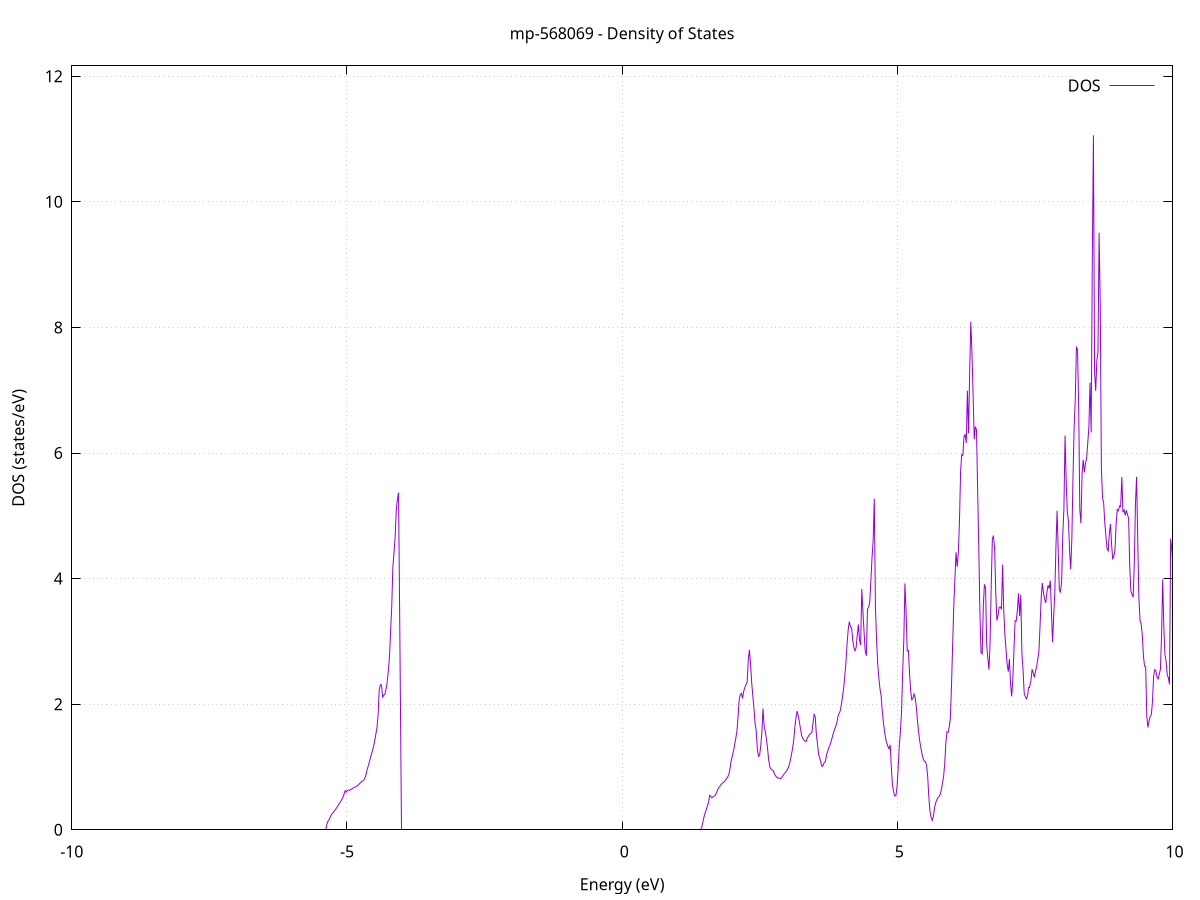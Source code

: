 set title 'mp-568069 - Density of States'
set xlabel 'Energy (eV)'
set ylabel 'DOS (states/eV)'
set grid
set xrange [-10:10]
set yrange [0:12.165]
set xzeroaxis lt -1
set terminal png size 800,600
set output 'mp-568069_dos_gnuplot.png'
plot '-' using 1:2 with lines title 'DOS'
-28.613900 0.000000
-28.593200 0.000000
-28.572600 0.000000
-28.552000 0.000000
-28.531300 0.000000
-28.510700 0.000000
-28.490100 0.000000
-28.469400 0.000000
-28.448800 0.000000
-28.428200 0.000000
-28.407500 0.000000
-28.386900 0.000000
-28.366300 0.000000
-28.345700 0.000000
-28.325000 0.000000
-28.304400 0.000000
-28.283800 0.000000
-28.263100 0.000000
-28.242500 0.000000
-28.221900 0.000000
-28.201200 0.000000
-28.180600 0.000000
-28.160000 0.000000
-28.139300 0.000000
-28.118700 0.000000
-28.098100 0.000000
-28.077400 0.000000
-28.056800 0.000000
-28.036200 0.000000
-28.015600 0.000000
-27.994900 0.000000
-27.974300 0.000000
-27.953700 0.000000
-27.933000 0.000000
-27.912400 0.000000
-27.891800 0.000000
-27.871100 0.000000
-27.850500 0.000000
-27.829900 0.000000
-27.809200 0.000000
-27.788600 0.000000
-27.768000 0.000000
-27.747300 0.000000
-27.726700 0.000000
-27.706100 0.000000
-27.685500 0.000000
-27.664800 0.000000
-27.644200 0.000000
-27.623600 0.000000
-27.602900 0.000000
-27.582300 0.000000
-27.561700 0.000000
-27.541000 0.000000
-27.520400 0.000000
-27.499800 0.000000
-27.479100 0.000000
-27.458500 0.000000
-27.437900 0.000000
-27.417300 0.000000
-27.396600 0.000000
-27.376000 0.000000
-27.355400 0.000000
-27.334700 0.000000
-27.314100 0.000000
-27.293500 0.000000
-27.272800 0.000000
-27.252200 0.000000
-27.231600 0.000000
-27.210900 0.000000
-27.190300 0.000000
-27.169700 0.000000
-27.149000 0.000000
-27.128400 0.000000
-27.107800 0.000000
-27.087200 0.000000
-27.066500 0.000000
-27.045900 0.000000
-27.025300 0.000000
-27.004600 0.000000
-26.984000 0.000000
-26.963400 0.000000
-26.942700 0.000000
-26.922100 0.000000
-26.901500 0.000000
-26.880800 0.000000
-26.860200 0.000000
-26.839600 0.000000
-26.819000 0.000000
-26.798300 0.000000
-26.777700 0.000000
-26.757100 0.000000
-26.736400 0.000000
-26.715800 0.000000
-26.695200 0.000000
-26.674500 0.000000
-26.653900 0.000000
-26.633300 60.262400
-26.612600 27.869300
-26.592000 76.058200
-26.571400 0.000000
-26.550700 0.000000
-26.530100 5.834200
-26.509500 17.532100
-26.488900 33.898500
-26.468200 26.123200
-26.447600 9.866800
-26.427000 3.866800
-26.406300 4.420400
-26.385700 4.877600
-26.365100 5.639900
-26.344400 6.765700
-26.323800 8.571000
-26.303200 13.619900
-26.282500 8.378300
-26.261900 8.045200
-26.241300 6.579200
-26.220600 5.922000
-26.200000 5.318000
-26.179400 4.873200
-26.158800 53.139800
-26.138100 5.327800
-26.117500 0.000000
-26.096900 0.000000
-26.076200 0.000000
-26.055600 0.000000
-26.035000 0.000000
-26.014300 0.000000
-25.993700 0.000000
-25.973100 0.000000
-25.952400 8.082700
-25.931800 8.219600
-25.911200 8.741900
-25.890600 9.530300
-25.869900 10.674700
-25.849300 15.711500
-25.828700 12.870100
-25.808000 8.749600
-25.787400 6.920200
-25.766800 5.932900
-25.746100 0.000000
-25.725500 0.000000
-25.704900 0.000000
-25.684200 0.000000
-25.663600 0.000000
-25.643000 0.000000
-25.622300 0.000000
-25.601700 0.000000
-25.581100 0.000000
-25.560500 0.000000
-25.539800 0.000000
-25.519200 0.000000
-25.498600 0.000000
-25.477900 0.000000
-25.457300 0.000000
-25.436700 0.000000
-25.416000 0.000000
-25.395400 0.000000
-25.374800 0.000000
-25.354100 0.000000
-25.333500 0.000000
-25.312900 0.000000
-25.292200 0.000000
-25.271600 0.000000
-25.251000 0.000000
-25.230400 0.000000
-25.209700 0.000000
-25.189100 0.000000
-25.168500 0.000000
-25.147800 0.000000
-25.127200 0.000000
-25.106600 0.000000
-25.085900 0.000000
-25.065300 0.000000
-25.044700 0.000000
-25.024000 0.000000
-25.003400 0.000000
-24.982800 0.000000
-24.962200 0.000000
-24.941500 0.000000
-24.920900 0.000000
-24.900300 0.000000
-24.879600 0.000000
-24.859000 0.000000
-24.838400 0.000000
-24.817700 0.000000
-24.797100 0.000000
-24.776500 0.000000
-24.755800 0.000000
-24.735200 0.000000
-24.714600 0.000000
-24.693900 0.000000
-24.673300 0.000000
-24.652700 0.000000
-24.632100 0.000000
-24.611400 0.000000
-24.590800 0.000000
-24.570200 0.000000
-24.549500 0.000000
-24.528900 0.000000
-24.508300 0.000000
-24.487600 0.000000
-24.467000 0.000000
-24.446400 0.000000
-24.425700 0.000000
-24.405100 0.000000
-24.384500 0.000000
-24.363800 0.000000
-24.343200 0.000000
-24.322600 0.000000
-24.302000 0.000000
-24.281300 0.000000
-24.260700 0.000000
-24.240100 0.000000
-24.219400 0.000000
-24.198800 0.000000
-24.178200 0.000000
-24.157500 0.000000
-24.136900 0.000000
-24.116300 0.000000
-24.095600 0.000000
-24.075000 0.000000
-24.054400 0.000000
-24.033800 0.000000
-24.013100 0.000000
-23.992500 0.000000
-23.971900 0.000000
-23.951200 0.000000
-23.930600 0.000000
-23.910000 0.000000
-23.889300 0.000000
-23.868700 0.000000
-23.848100 0.000000
-23.827400 0.000000
-23.806800 0.000000
-23.786200 0.000000
-23.765500 0.000000
-23.744900 0.000000
-23.724300 0.000000
-23.703700 0.000000
-23.683000 0.000000
-23.662400 0.000000
-23.641800 0.000000
-23.621100 0.000000
-23.600500 0.000000
-23.579900 0.000000
-23.559200 0.000000
-23.538600 0.000000
-23.518000 0.000000
-23.497300 0.000000
-23.476700 0.000000
-23.456100 0.000000
-23.435500 0.000000
-23.414800 0.000000
-23.394200 0.000000
-23.373600 0.000000
-23.352900 0.000000
-23.332300 0.000000
-23.311700 0.000000
-23.291000 0.000000
-23.270400 0.000000
-23.249800 0.000000
-23.229100 0.000000
-23.208500 0.000000
-23.187900 0.000000
-23.167200 0.000000
-23.146600 0.000000
-23.126000 0.000000
-23.105400 0.000000
-23.084700 0.000000
-23.064100 0.000000
-23.043500 0.000000
-23.022800 0.000000
-23.002200 0.000000
-22.981600 0.000000
-22.960900 0.000000
-22.940300 0.000000
-22.919700 0.000000
-22.899000 0.000000
-22.878400 0.000000
-22.857800 0.000000
-22.837100 0.000000
-22.816500 0.000000
-22.795900 0.000000
-22.775300 0.000000
-22.754600 0.000000
-22.734000 0.000000
-22.713400 0.000000
-22.692700 0.000000
-22.672100 0.000000
-22.651500 0.000000
-22.630800 0.000000
-22.610200 0.000000
-22.589600 0.000000
-22.568900 0.000000
-22.548300 0.000000
-22.527700 0.000000
-22.507100 0.000000
-22.486400 0.000000
-22.465800 0.000000
-22.445200 0.000000
-22.424500 0.000000
-22.403900 0.000000
-22.383300 0.000000
-22.362600 0.000000
-22.342000 0.000000
-22.321400 0.000000
-22.300700 0.000000
-22.280100 0.000000
-22.259500 0.000000
-22.238800 0.000000
-22.218200 0.000000
-22.197600 0.000000
-22.177000 0.000000
-22.156300 0.000000
-22.135700 0.000000
-22.115100 0.000000
-22.094400 0.000000
-22.073800 0.000000
-22.053200 0.000000
-22.032500 0.000000
-22.011900 0.000000
-21.991300 0.000000
-21.970600 0.000000
-21.950000 0.000000
-21.929400 0.000000
-21.908700 0.000000
-21.888100 0.000000
-21.867500 0.000000
-21.846900 0.000000
-21.826200 0.000000
-21.805600 0.000000
-21.785000 0.000000
-21.764300 0.000000
-21.743700 0.000000
-21.723100 0.000000
-21.702400 0.000000
-21.681800 0.000000
-21.661200 0.000000
-21.640500 0.000000
-21.619900 0.000000
-21.599300 0.000000
-21.578700 0.000000
-21.558000 0.000000
-21.537400 0.000000
-21.516800 0.000000
-21.496100 0.000000
-21.475500 0.000000
-21.454900 0.000000
-21.434200 0.000000
-21.413600 0.000000
-21.393000 0.000000
-21.372300 0.000000
-21.351700 0.000000
-21.331100 0.000000
-21.310400 0.000000
-21.289800 0.000000
-21.269200 0.000000
-21.248600 0.000000
-21.227900 0.000000
-21.207300 0.000000
-21.186700 0.000000
-21.166000 0.000000
-21.145400 0.000000
-21.124800 0.000000
-21.104100 0.000000
-21.083500 0.000000
-21.062900 0.000000
-21.042200 0.000000
-21.021600 0.000000
-21.001000 0.000000
-20.980400 0.000000
-20.959700 0.000000
-20.939100 0.000000
-20.918500 0.000000
-20.897800 0.000000
-20.877200 0.000000
-20.856600 0.000000
-20.835900 0.000000
-20.815300 0.000000
-20.794700 0.000000
-20.774000 0.000000
-20.753400 0.000000
-20.732800 0.000000
-20.712100 0.000000
-20.691500 0.000000
-20.670900 0.000000
-20.650300 0.000000
-20.629600 0.000000
-20.609000 0.000000
-20.588400 0.000000
-20.567700 0.000000
-20.547100 0.000000
-20.526500 0.000000
-20.505800 0.000000
-20.485200 0.000000
-20.464600 0.000000
-20.443900 0.000000
-20.423300 0.000000
-20.402700 0.000000
-20.382000 0.000000
-20.361400 0.000000
-20.340800 0.000000
-20.320200 0.000000
-20.299500 0.000000
-20.278900 0.000000
-20.258300 0.000000
-20.237600 0.000000
-20.217000 0.000000
-20.196400 0.000000
-20.175700 0.000000
-20.155100 0.000000
-20.134500 0.000000
-20.113800 0.000000
-20.093200 0.000000
-20.072600 0.000000
-20.052000 0.000000
-20.031300 0.000000
-20.010700 0.000000
-19.990100 0.000000
-19.969400 0.000000
-19.948800 0.000000
-19.928200 0.000000
-19.907500 0.000000
-19.886900 0.000000
-19.866300 0.000000
-19.845600 0.000000
-19.825000 0.000000
-19.804400 0.000000
-19.783700 0.000000
-19.763100 0.000000
-19.742500 0.000000
-19.721900 0.000000
-19.701200 0.000000
-19.680600 0.000000
-19.660000 0.000000
-19.639300 0.000000
-19.618700 0.000000
-19.598100 0.000000
-19.577400 0.000000
-19.556800 0.000000
-19.536200 0.000000
-19.515500 0.000000
-19.494900 0.000000
-19.474300 0.000000
-19.453600 0.000000
-19.433000 0.000000
-19.412400 0.000000
-19.391800 0.000000
-19.371100 0.000000
-19.350500 0.000000
-19.329900 0.000000
-19.309200 0.000000
-19.288600 0.000000
-19.268000 0.000000
-19.247300 0.000000
-19.226700 0.000000
-19.206100 0.000000
-19.185400 0.000000
-19.164800 0.000000
-19.144200 0.000000
-19.123600 0.000000
-19.102900 0.000000
-19.082300 0.000000
-19.061700 0.000000
-19.041000 0.000000
-19.020400 0.000000
-18.999800 0.000000
-18.979100 0.000000
-18.958500 0.000000
-18.937900 0.000000
-18.917200 0.000000
-18.896600 0.000000
-18.876000 0.000000
-18.855300 0.000000
-18.834700 0.000000
-18.814100 0.000000
-18.793500 0.000000
-18.772800 0.000000
-18.752200 0.000000
-18.731600 0.000000
-18.710900 0.000000
-18.690300 0.000000
-18.669700 0.000000
-18.649000 0.000000
-18.628400 0.000000
-18.607800 0.000000
-18.587100 0.000000
-18.566500 0.000000
-18.545900 0.000000
-18.525200 0.000000
-18.504600 0.000000
-18.484000 0.000000
-18.463400 0.000000
-18.442700 0.000000
-18.422100 0.000000
-18.401500 0.000000
-18.380800 0.000000
-18.360200 0.000000
-18.339600 0.000000
-18.318900 0.000000
-18.298300 0.000000
-18.277700 0.000000
-18.257000 0.000000
-18.236400 0.000000
-18.215800 0.000000
-18.195200 0.000000
-18.174500 0.000000
-18.153900 0.000000
-18.133300 0.000000
-18.112600 0.000000
-18.092000 0.000000
-18.071400 0.000000
-18.050700 0.000000
-18.030100 0.000000
-18.009500 0.000000
-17.988800 0.000000
-17.968200 0.000000
-17.947600 0.000000
-17.926900 0.000000
-17.906300 0.000000
-17.885700 0.000000
-17.865100 0.000000
-17.844400 0.000000
-17.823800 0.000000
-17.803200 0.000000
-17.782500 0.000000
-17.761900 0.000000
-17.741300 0.000000
-17.720600 0.000000
-17.700000 0.000000
-17.679400 0.000000
-17.658700 0.000000
-17.638100 0.000000
-17.617500 0.000000
-17.596900 0.000000
-17.576200 0.000000
-17.555600 0.000000
-17.535000 0.000000
-17.514300 0.000000
-17.493700 0.000000
-17.473100 0.000000
-17.452400 0.000000
-17.431800 0.000000
-17.411200 0.000000
-17.390500 0.000000
-17.369900 0.000000
-17.349300 0.000000
-17.328600 0.000000
-17.308000 0.000000
-17.287400 0.000000
-17.266800 0.000000
-17.246100 0.000000
-17.225500 0.000000
-17.204900 0.000000
-17.184200 0.000000
-17.163600 0.000000
-17.143000 0.000000
-17.122300 0.000000
-17.101700 0.000000
-17.081100 0.000000
-17.060400 0.000000
-17.039800 0.000000
-17.019200 0.000000
-16.998500 0.000000
-16.977900 0.000000
-16.957300 0.000000
-16.936700 0.000000
-16.916000 0.000000
-16.895400 0.000000
-16.874800 0.000000
-16.854100 0.000000
-16.833500 0.000000
-16.812900 0.000000
-16.792200 0.000000
-16.771600 0.000000
-16.751000 0.000000
-16.730300 0.000000
-16.709700 0.000000
-16.689100 0.000000
-16.668500 0.000000
-16.647800 0.000000
-16.627200 0.000000
-16.606600 0.000000
-16.585900 0.000000
-16.565300 0.000000
-16.544700 0.000000
-16.524000 0.000000
-16.503400 0.000000
-16.482800 0.000000
-16.462100 0.000000
-16.441500 0.000000
-16.420900 0.000000
-16.400200 0.000000
-16.379600 0.000000
-16.359000 0.000000
-16.338400 0.000000
-16.317700 0.000000
-16.297100 0.000000
-16.276500 0.000000
-16.255800 0.000000
-16.235200 0.000000
-16.214600 0.000000
-16.193900 0.000000
-16.173300 0.000000
-16.152700 0.000000
-16.132000 0.000000
-16.111400 0.000000
-16.090800 0.000000
-16.070100 0.000000
-16.049500 0.000000
-16.028900 0.000000
-16.008300 0.000000
-15.987600 0.000000
-15.967000 0.000000
-15.946400 0.000000
-15.925700 0.000000
-15.905100 0.000000
-15.884500 0.000000
-15.863800 0.000000
-15.843200 0.000000
-15.822600 0.000000
-15.801900 0.000000
-15.781300 0.000000
-15.760700 0.000000
-15.740100 0.000000
-15.719400 0.000000
-15.698800 0.000000
-15.678200 0.000000
-15.657500 0.000000
-15.636900 0.000000
-15.616300 0.000000
-15.595600 0.000000
-15.575000 0.000000
-15.554400 0.000000
-15.533700 0.000000
-15.513100 0.000000
-15.492500 0.000000
-15.471800 0.000000
-15.451200 0.000000
-15.430600 0.000000
-15.410000 0.000000
-15.389300 0.000000
-15.368700 0.000000
-15.348100 0.000000
-15.327400 0.000000
-15.306800 0.000000
-15.286200 0.000000
-15.265500 0.000000
-15.244900 0.000000
-15.224300 0.000000
-15.203600 0.000000
-15.183000 0.000000
-15.162400 0.000000
-15.141800 0.000000
-15.121100 0.000000
-15.100500 0.000000
-15.079900 0.000000
-15.059200 0.000000
-15.038600 0.000000
-15.018000 0.000000
-14.997300 0.000000
-14.976700 0.000000
-14.956100 0.000000
-14.935400 0.000000
-14.914800 0.000000
-14.894200 0.000000
-14.873500 0.000000
-14.852900 0.000000
-14.832300 0.000000
-14.811700 0.000000
-14.791000 0.000000
-14.770400 0.000000
-14.749800 0.000000
-14.729100 0.000000
-14.708500 0.000000
-14.687900 0.000000
-14.667200 0.000000
-14.646600 0.000000
-14.626000 0.000000
-14.605300 0.000000
-14.584700 0.000000
-14.564100 0.000000
-14.543400 0.000000
-14.522800 0.000000
-14.502200 0.000000
-14.481600 0.000000
-14.460900 0.000000
-14.440300 0.000000
-14.419700 0.000000
-14.399000 0.000000
-14.378400 0.000000
-14.357800 0.000000
-14.337100 0.000000
-14.316500 0.000000
-14.295900 0.000000
-14.275200 0.000000
-14.254600 0.000000
-14.234000 0.000000
-14.213400 0.000000
-14.192700 0.000000
-14.172100 0.000000
-14.151500 0.000000
-14.130800 0.000000
-14.110200 0.000000
-14.089600 0.000000
-14.068900 0.000000
-14.048300 0.000000
-14.027700 0.000000
-14.007000 0.000000
-13.986400 0.000000
-13.965800 0.000000
-13.945100 0.000000
-13.924500 0.000000
-13.903900 0.000000
-13.883300 0.000000
-13.862600 0.000000
-13.842000 0.000000
-13.821400 0.000000
-13.800700 0.000000
-13.780100 0.000000
-13.759500 0.000000
-13.738800 0.000000
-13.718200 0.000000
-13.697600 0.000000
-13.676900 0.000000
-13.656300 0.000000
-13.635700 0.000000
-13.615000 0.000000
-13.594400 0.000000
-13.573800 0.000000
-13.553200 0.000000
-13.532500 0.000000
-13.511900 0.000000
-13.491300 0.000000
-13.470600 0.000000
-13.450000 0.000000
-13.429400 0.000000
-13.408700 0.000000
-13.388100 0.000000
-13.367500 0.000000
-13.346800 0.000000
-13.326200 0.000000
-13.305600 0.000000
-13.285000 0.000000
-13.264300 0.000000
-13.243700 0.000000
-13.223100 0.000000
-13.202400 0.000000
-13.181800 0.000000
-13.161200 0.000000
-13.140500 0.000000
-13.119900 0.000000
-13.099300 0.000000
-13.078600 0.000000
-13.058000 0.000000
-13.037400 0.000000
-13.016700 0.000000
-12.996100 0.000000
-12.975500 0.000000
-12.954900 0.000000
-12.934200 0.000000
-12.913600 0.000000
-12.893000 0.000000
-12.872300 0.000000
-12.851700 0.000000
-12.831100 0.000000
-12.810400 0.000000
-12.789800 0.000000
-12.769200 0.000000
-12.748500 0.000000
-12.727900 0.000000
-12.707300 0.000000
-12.686600 0.000000
-12.666000 0.000000
-12.645400 0.000000
-12.624800 0.000000
-12.604100 0.000000
-12.583500 0.000000
-12.562900 0.000000
-12.542200 0.000000
-12.521600 0.000000
-12.501000 0.000000
-12.480300 0.000000
-12.459700 0.000000
-12.439100 0.000000
-12.418400 0.000000
-12.397800 0.000000
-12.377200 0.000000
-12.356600 0.000000
-12.335900 0.000000
-12.315300 0.000000
-12.294700 0.000000
-12.274000 0.000000
-12.253400 0.000000
-12.232800 0.000000
-12.212100 0.000000
-12.191500 0.000000
-12.170900 0.000000
-12.150200 0.000000
-12.129600 0.000000
-12.109000 0.000000
-12.088300 0.000000
-12.067700 0.000000
-12.047100 0.000000
-12.026500 0.000000
-12.005800 0.000000
-11.985200 0.000000
-11.964600 0.000000
-11.943900 0.000000
-11.923300 0.000000
-11.902700 0.000000
-11.882000 0.000000
-11.861400 0.000000
-11.840800 0.000000
-11.820100 0.000000
-11.799500 0.000000
-11.778900 0.000000
-11.758300 0.000000
-11.737600 0.000000
-11.717000 0.000000
-11.696400 0.000000
-11.675700 0.000000
-11.655100 0.000000
-11.634500 0.000000
-11.613800 0.000000
-11.593200 0.000000
-11.572600 0.000000
-11.551900 0.000000
-11.531300 0.000000
-11.510700 0.000000
-11.490000 0.000000
-11.469400 0.000000
-11.448800 0.000000
-11.428200 0.000000
-11.407500 0.000000
-11.386900 0.000000
-11.366300 0.000000
-11.345600 0.000000
-11.325000 0.000000
-11.304400 0.000000
-11.283700 0.000000
-11.263100 0.000000
-11.242500 0.000000
-11.221800 0.000000
-11.201200 0.000000
-11.180600 0.000000
-11.159900 0.000000
-11.139300 0.000000
-11.118700 0.000000
-11.098100 0.000000
-11.077400 0.000000
-11.056800 0.000000
-11.036200 0.000000
-11.015500 0.000000
-10.994900 0.000000
-10.974300 0.000000
-10.953600 0.000000
-10.933000 0.000000
-10.912400 0.000000
-10.891700 0.000000
-10.871100 0.000000
-10.850500 0.000000
-10.829900 0.000000
-10.809200 0.000000
-10.788600 0.000000
-10.768000 0.000000
-10.747300 0.000000
-10.726700 0.000000
-10.706100 0.000000
-10.685400 0.000000
-10.664800 0.000000
-10.644200 0.000000
-10.623500 0.000000
-10.602900 0.000000
-10.582300 0.000000
-10.561600 0.000000
-10.541000 0.000000
-10.520400 0.000000
-10.499800 0.000000
-10.479100 0.000000
-10.458500 0.000000
-10.437900 0.000000
-10.417200 0.000000
-10.396600 0.000000
-10.376000 0.000000
-10.355300 0.000000
-10.334700 0.000000
-10.314100 0.000000
-10.293400 0.000000
-10.272800 0.000000
-10.252200 0.000000
-10.231500 0.000000
-10.210900 0.000000
-10.190300 0.000000
-10.169700 0.000000
-10.149000 0.000000
-10.128400 0.000000
-10.107800 0.000000
-10.087100 0.000000
-10.066500 0.000000
-10.045900 0.000000
-10.025200 0.000000
-10.004600 0.000000
-9.984000 0.000000
-9.963300 0.000000
-9.942700 0.000000
-9.922100 0.000000
-9.901500 0.000000
-9.880800 0.000000
-9.860200 0.000000
-9.839600 0.000000
-9.818900 0.000000
-9.798300 0.000000
-9.777700 0.000000
-9.757000 0.000000
-9.736400 0.000000
-9.715800 0.000000
-9.695100 0.000000
-9.674500 0.000000
-9.653900 0.000000
-9.633200 0.000000
-9.612600 0.000000
-9.592000 0.000000
-9.571400 0.000000
-9.550700 0.000000
-9.530100 0.000000
-9.509500 0.000000
-9.488800 0.000000
-9.468200 0.000000
-9.447600 0.000000
-9.426900 0.000000
-9.406300 0.000000
-9.385700 0.000000
-9.365000 0.000000
-9.344400 0.000000
-9.323800 0.000000
-9.303200 0.000000
-9.282500 0.000000
-9.261900 0.000000
-9.241300 0.000000
-9.220600 0.000000
-9.200000 0.000000
-9.179400 0.000000
-9.158700 0.000000
-9.138100 0.000000
-9.117500 0.000000
-9.096800 0.000000
-9.076200 0.000000
-9.055600 0.000000
-9.034900 0.000000
-9.014300 0.000000
-8.993700 0.000000
-8.973100 0.000000
-8.952400 0.000000
-8.931800 0.000000
-8.911200 0.000000
-8.890500 0.000000
-8.869900 0.000000
-8.849300 0.000000
-8.828600 0.000000
-8.808000 0.000000
-8.787400 0.000000
-8.766700 0.000000
-8.746100 0.000000
-8.725500 0.000000
-8.704800 0.000000
-8.684200 0.000000
-8.663600 0.000000
-8.643000 0.000000
-8.622300 0.000000
-8.601700 0.000000
-8.581100 0.000000
-8.560400 0.000000
-8.539800 0.000000
-8.519200 0.000000
-8.498500 0.000000
-8.477900 0.000000
-8.457300 0.000000
-8.436600 0.000000
-8.416000 0.000000
-8.395400 0.000000
-8.374800 0.000000
-8.354100 0.000000
-8.333500 0.000000
-8.312900 0.000000
-8.292200 0.000000
-8.271600 0.000000
-8.251000 0.000000
-8.230300 0.000000
-8.209700 0.000000
-8.189100 0.000000
-8.168400 0.000000
-8.147800 0.000000
-8.127200 0.000000
-8.106500 0.000000
-8.085900 0.000000
-8.065300 0.000000
-8.044700 0.000000
-8.024000 0.000000
-8.003400 0.000000
-7.982800 0.000000
-7.962100 0.000000
-7.941500 0.000000
-7.920900 0.000000
-7.900200 0.000000
-7.879600 0.000000
-7.859000 0.000000
-7.838300 0.000000
-7.817700 0.000000
-7.797100 0.000000
-7.776400 0.000000
-7.755800 0.000000
-7.735200 0.000000
-7.714600 0.000000
-7.693900 0.000000
-7.673300 0.000000
-7.652700 0.000000
-7.632000 0.000000
-7.611400 0.000000
-7.590800 0.000000
-7.570100 0.000000
-7.549500 0.000000
-7.528900 0.000000
-7.508200 0.000000
-7.487600 0.000000
-7.467000 0.000000
-7.446400 0.000000
-7.425700 0.000000
-7.405100 0.000000
-7.384500 0.000000
-7.363800 0.000000
-7.343200 0.000000
-7.322600 0.000000
-7.301900 0.000000
-7.281300 0.000000
-7.260700 0.000000
-7.240000 0.000000
-7.219400 0.000000
-7.198800 0.000000
-7.178100 0.000000
-7.157500 0.000000
-7.136900 0.000000
-7.116300 0.000000
-7.095600 0.000000
-7.075000 0.000000
-7.054400 0.000000
-7.033700 0.000000
-7.013100 0.000000
-6.992500 0.000000
-6.971800 0.000000
-6.951200 0.000000
-6.930600 0.000000
-6.909900 0.000000
-6.889300 0.000000
-6.868700 0.000000
-6.848100 0.000000
-6.827400 0.000000
-6.806800 0.000000
-6.786200 0.000000
-6.765500 0.000000
-6.744900 0.000000
-6.724300 0.000000
-6.703600 0.000000
-6.683000 0.000000
-6.662400 0.000000
-6.641700 0.000000
-6.621100 0.000000
-6.600500 0.000000
-6.579800 0.000000
-6.559200 0.000000
-6.538600 0.000000
-6.518000 0.000000
-6.497300 0.000000
-6.476700 0.000000
-6.456100 0.000000
-6.435400 0.000000
-6.414800 0.000000
-6.394200 0.000000
-6.373500 0.000000
-6.352900 0.000000
-6.332300 0.000000
-6.311600 0.000000
-6.291000 0.000000
-6.270400 0.000000
-6.249700 0.000000
-6.229100 0.000000
-6.208500 0.000000
-6.187900 0.000000
-6.167200 0.000000
-6.146600 0.000000
-6.126000 0.000000
-6.105300 0.000000
-6.084700 0.000000
-6.064100 0.000000
-6.043400 0.000000
-6.022800 0.000000
-6.002200 0.000000
-5.981500 0.000000
-5.960900 0.000000
-5.940300 0.000000
-5.919700 0.000000
-5.899000 0.000000
-5.878400 0.000000
-5.857800 0.000000
-5.837100 0.000000
-5.816500 0.000000
-5.795900 0.000000
-5.775200 0.000000
-5.754600 0.000000
-5.734000 0.000000
-5.713300 0.000000
-5.692700 0.000000
-5.672100 0.000000
-5.651400 0.000000
-5.630800 0.000000
-5.610200 0.000000
-5.589600 0.000000
-5.568900 0.000000
-5.548300 0.000000
-5.527700 0.000000
-5.507000 0.000000
-5.486400 0.000000
-5.465800 0.000000
-5.445100 0.000000
-5.424500 0.000000
-5.403900 0.000000
-5.383200 0.009500
-5.362600 0.096600
-5.342000 0.141900
-5.321300 0.169500
-5.300700 0.206600
-5.280100 0.244400
-5.259500 0.265600
-5.238800 0.289200
-5.218200 0.314400
-5.197600 0.338600
-5.176900 0.365300
-5.156300 0.394200
-5.135700 0.422700
-5.115000 0.449600
-5.094400 0.480000
-5.073800 0.515100
-5.053100 0.567600
-5.032500 0.623000
-5.011900 0.599500
-4.991300 0.624900
-4.970600 0.631600
-4.950000 0.630700
-4.929400 0.640300
-4.908700 0.653200
-4.888100 0.665500
-4.867500 0.676700
-4.846800 0.681700
-4.826200 0.694100
-4.805600 0.706500
-4.784900 0.722200
-4.764300 0.740400
-4.743700 0.757400
-4.723000 0.773400
-4.702400 0.787200
-4.681800 0.807100
-4.661200 0.855400
-4.640500 0.933400
-4.619900 0.998600
-4.599300 1.060200
-4.578600 1.128900
-4.558000 1.195300
-4.537400 1.258100
-4.516700 1.328100
-4.496100 1.416700
-4.475500 1.520700
-4.454800 1.626500
-4.434200 1.831800
-4.413600 2.231300
-4.392900 2.310500
-4.372300 2.304900
-4.351700 2.104700
-4.331100 2.144600
-4.310400 2.162600
-4.289800 2.243800
-4.269200 2.352100
-4.248500 2.529600
-4.227900 2.744400
-4.207300 3.161900
-4.186600 3.553300
-4.166000 4.188500
-4.145400 4.407400
-4.124700 4.667300
-4.104100 5.090200
-4.083500 5.265300
-4.062900 5.370300
-4.042200 3.412300
-4.021600 1.277900
-4.001000 0.000000
-3.980300 0.000000
-3.959700 0.000000
-3.939100 0.000000
-3.918400 0.000000
-3.897800 0.000000
-3.877200 0.000000
-3.856500 0.000000
-3.835900 0.000000
-3.815300 0.000000
-3.794600 0.000000
-3.774000 0.000000
-3.753400 0.000000
-3.732800 0.000000
-3.712100 0.000000
-3.691500 0.000000
-3.670900 0.000000
-3.650200 0.000000
-3.629600 0.000000
-3.609000 0.000000
-3.588300 0.000000
-3.567700 0.000000
-3.547100 0.000000
-3.526400 0.000000
-3.505800 0.000000
-3.485200 0.000000
-3.464600 0.000000
-3.443900 0.000000
-3.423300 0.000000
-3.402700 0.000000
-3.382000 0.000000
-3.361400 0.000000
-3.340800 0.000000
-3.320100 0.000000
-3.299500 0.000000
-3.278900 0.000000
-3.258200 0.000000
-3.237600 0.000000
-3.217000 0.000000
-3.196300 0.000000
-3.175700 0.000000
-3.155100 0.000000
-3.134500 0.000000
-3.113800 0.000000
-3.093200 0.000000
-3.072600 0.000000
-3.051900 0.000000
-3.031300 0.000000
-3.010700 0.000000
-2.990000 0.000000
-2.969400 0.000000
-2.948800 0.000000
-2.928100 0.000000
-2.907500 0.000000
-2.886900 0.000000
-2.866200 0.000000
-2.845600 0.000000
-2.825000 0.000000
-2.804400 0.000000
-2.783700 0.000000
-2.763100 0.000000
-2.742500 0.000000
-2.721800 0.000000
-2.701200 0.000000
-2.680600 0.000000
-2.659900 0.000000
-2.639300 0.000000
-2.618700 0.000000
-2.598000 0.000000
-2.577400 0.000000
-2.556800 0.000000
-2.536200 0.000000
-2.515500 0.000000
-2.494900 0.000000
-2.474300 0.000000
-2.453600 0.000000
-2.433000 0.000000
-2.412400 0.000000
-2.391700 0.000000
-2.371100 0.000000
-2.350500 0.000000
-2.329800 0.000000
-2.309200 0.000000
-2.288600 0.000000
-2.267900 0.000000
-2.247300 0.000000
-2.226700 0.000000
-2.206100 0.000000
-2.185400 0.000000
-2.164800 0.000000
-2.144200 0.000000
-2.123500 0.000000
-2.102900 0.000000
-2.082300 0.000000
-2.061600 0.000000
-2.041000 0.000000
-2.020400 0.000000
-1.999700 0.000000
-1.979100 0.000000
-1.958500 0.000000
-1.937800 0.000000
-1.917200 0.000000
-1.896600 0.000000
-1.876000 0.000000
-1.855300 0.000000
-1.834700 0.000000
-1.814100 0.000000
-1.793400 0.000000
-1.772800 0.000000
-1.752200 0.000000
-1.731500 0.000000
-1.710900 0.000000
-1.690300 0.000000
-1.669600 0.000000
-1.649000 0.000000
-1.628400 0.000000
-1.607800 0.000000
-1.587100 0.000000
-1.566500 0.000000
-1.545900 0.000000
-1.525200 0.000000
-1.504600 0.000000
-1.484000 0.000000
-1.463300 0.000000
-1.442700 0.000000
-1.422100 0.000000
-1.401400 0.000000
-1.380800 0.000000
-1.360200 0.000000
-1.339500 0.000000
-1.318900 0.000000
-1.298300 0.000000
-1.277700 0.000000
-1.257000 0.000000
-1.236400 0.000000
-1.215800 0.000000
-1.195100 0.000000
-1.174500 0.000000
-1.153900 0.000000
-1.133200 0.000000
-1.112600 0.000000
-1.092000 0.000000
-1.071300 0.000000
-1.050700 0.000000
-1.030100 0.000000
-1.009500 0.000000
-0.988800 0.000000
-0.968200 0.000000
-0.947600 0.000000
-0.926900 0.000000
-0.906300 0.000000
-0.885700 0.000000
-0.865000 0.000000
-0.844400 0.000000
-0.823800 0.000000
-0.803100 0.000000
-0.782500 0.000000
-0.761900 0.000000
-0.741200 0.000000
-0.720600 0.000000
-0.700000 0.000000
-0.679400 0.000000
-0.658700 0.000000
-0.638100 0.000000
-0.617500 0.000000
-0.596800 0.000000
-0.576200 0.000000
-0.555600 0.000000
-0.534900 0.000000
-0.514300 0.000000
-0.493700 0.000000
-0.473000 0.000000
-0.452400 0.000000
-0.431800 0.000000
-0.411100 0.000000
-0.390500 0.000000
-0.369900 0.000000
-0.349300 0.000000
-0.328600 0.000000
-0.308000 0.000000
-0.287400 0.000000
-0.266700 0.000000
-0.246100 0.000000
-0.225500 0.000000
-0.204800 0.000000
-0.184200 0.000000
-0.163600 0.000000
-0.142900 0.000000
-0.122300 0.000000
-0.101700 0.000000
-0.081100 0.000000
-0.060400 0.000000
-0.039800 0.000000
-0.019200 0.000000
0.001500 0.000000
0.022100 0.000000
0.042700 0.000000
0.063400 0.000000
0.084000 0.000000
0.104600 0.000000
0.125300 0.000000
0.145900 0.000000
0.166500 0.000000
0.187200 0.000000
0.207800 0.000000
0.228400 0.000000
0.249000 0.000000
0.269700 0.000000
0.290300 0.000000
0.310900 0.000000
0.331600 0.000000
0.352200 0.000000
0.372800 0.000000
0.393500 0.000000
0.414100 0.000000
0.434700 0.000000
0.455400 0.000000
0.476000 0.000000
0.496600 0.000000
0.517300 0.000000
0.537900 0.000000
0.558500 0.000000
0.579100 0.000000
0.599800 0.000000
0.620400 0.000000
0.641000 0.000000
0.661700 0.000000
0.682300 0.000000
0.702900 0.000000
0.723600 0.000000
0.744200 0.000000
0.764800 0.000000
0.785500 0.000000
0.806100 0.000000
0.826700 0.000000
0.847300 0.000000
0.868000 0.000000
0.888600 0.000000
0.909200 0.000000
0.929900 0.000000
0.950500 0.000000
0.971100 0.000000
0.991800 0.000000
1.012400 0.000000
1.033000 0.000000
1.053700 0.000000
1.074300 0.000000
1.094900 0.000000
1.115600 0.000000
1.136200 0.000000
1.156800 0.000000
1.177400 0.000000
1.198100 0.000000
1.218700 0.000000
1.239300 0.000000
1.260000 0.000000
1.280600 0.000000
1.301200 0.000000
1.321900 0.000000
1.342500 0.000000
1.363100 0.000000
1.383800 0.000000
1.404400 0.000000
1.425000 0.000600
1.445700 0.035100
1.466300 0.118700
1.486900 0.202100
1.507500 0.270400
1.528200 0.318200
1.548800 0.377500
1.569400 0.436800
1.590100 0.549900
1.610700 0.534500
1.631300 0.508200
1.652000 0.522700
1.672600 0.538200
1.693200 0.551600
1.713900 0.587400
1.734500 0.637800
1.755100 0.669700
1.775700 0.691200
1.796400 0.716300
1.817000 0.740600
1.837600 0.752200
1.858300 0.766400
1.878900 0.790500
1.899500 0.817000
1.920200 0.845400
1.940800 0.886600
1.961400 0.983400
1.982100 1.104900
2.002700 1.175800
2.023300 1.256900
2.044000 1.354200
2.064600 1.456700
2.085200 1.566400
2.105800 1.798400
2.126500 2.072500
2.147100 2.151100
2.167700 2.173900
2.188400 2.091800
2.209000 2.207100
2.229600 2.266600
2.250300 2.311300
2.270900 2.348200
2.291500 2.697300
2.312200 2.864500
2.332800 2.640800
2.353400 2.351200
2.374000 2.132600
2.394700 1.943900
2.415300 1.698900
2.435900 1.577400
2.456600 1.289400
2.477200 1.170300
2.497800 1.182900
2.518500 1.338600
2.539100 1.554700
2.559700 1.930000
2.580400 1.644500
2.601000 1.567000
2.621600 1.449800
2.642300 1.292400
2.662900 1.108200
2.683500 1.003200
2.704100 0.969200
2.724800 0.954400
2.745400 0.943500
2.766000 0.892600
2.786700 0.861100
2.807300 0.837500
2.827900 0.825600
2.848600 0.823300
2.869200 0.814300
2.889800 0.817900
2.910500 0.848500
2.931100 0.879900
2.951700 0.894100
2.972400 0.922100
2.993000 0.944000
3.013600 0.980400
3.034200 1.028100
3.054900 1.101000
3.075500 1.192400
3.096100 1.292300
3.116800 1.424300
3.137400 1.626500
3.158000 1.783700
3.178700 1.890100
3.199300 1.814900
3.219900 1.722700
3.240600 1.608000
3.261200 1.502800
3.281800 1.459100
3.302400 1.427500
3.323100 1.410000
3.343700 1.406500
3.364300 1.459600
3.385000 1.491000
3.405600 1.516400
3.426200 1.533300
3.446900 1.550200
3.467500 1.692900
3.488100 1.837500
3.508800 1.796200
3.529400 1.513800
3.550000 1.364600
3.570700 1.197600
3.591300 1.143600
3.611900 1.067500
3.632500 1.008000
3.653200 1.028500
3.673800 1.073300
3.694400 1.091400
3.715100 1.199200
3.735700 1.251700
3.756300 1.308600
3.777000 1.350700
3.797600 1.409000
3.818200 1.477100
3.838900 1.543600
3.859500 1.595300
3.880100 1.651300
3.900800 1.699600
3.921400 1.805800
3.942000 1.853600
3.962600 1.892500
3.983300 1.995600
4.003900 2.121300
4.024500 2.252100
4.045200 2.444700
4.065800 2.660700
4.086400 2.954200
4.107100 3.183600
4.127700 3.313800
4.148300 3.231500
4.169000 3.219300
4.189600 3.023100
4.210200 2.903300
4.230800 2.849700
4.251500 2.902300
4.272100 3.098900
4.292700 3.269800
4.313400 3.022900
4.334000 2.942600
4.354600 3.832600
4.375300 3.472900
4.395900 3.145600
4.416500 2.845600
4.437200 2.769700
4.457800 3.515300
4.478400 3.541900
4.499100 3.629100
4.519700 3.971400
4.540300 4.334100
4.560900 4.604200
4.581600 5.273200
4.602200 3.556000
4.622800 3.017300
4.643500 2.642000
4.664100 2.417000
4.684700 2.248400
4.705400 2.134100
4.726000 1.894300
4.746600 1.722800
4.767300 1.566400
4.787900 1.453400
4.808500 1.379600
4.829100 1.326200
4.849800 1.287600
4.870400 1.352500
4.891000 0.992500
4.911700 0.712400
4.932300 0.603300
4.952900 0.538800
4.973600 0.542500
4.994200 0.676300
5.014800 0.968900
5.035500 1.336300
5.056100 1.562200
5.076700 1.886800
5.097400 2.517200
5.118000 3.027800
5.138600 3.922000
5.159200 3.472300
5.179900 2.848600
5.200500 2.856000
5.221100 2.508500
5.241800 2.220000
5.262400 2.070500
5.283000 2.094000
5.303700 2.160900
5.324300 2.102900
5.344900 1.957800
5.365600 1.744100
5.386200 1.565100
5.406800 1.415800
5.427500 1.305800
5.448100 1.208600
5.468700 1.134500
5.489300 1.091500
5.510000 1.082700
5.530600 1.033200
5.551200 0.858300
5.571900 0.526700
5.592500 0.300800
5.613100 0.202100
5.633800 0.148100
5.654400 0.208000
5.675000 0.343400
5.695700 0.424800
5.716300 0.476300
5.736900 0.510100
5.757500 0.527800
5.778200 0.562700
5.798800 0.630600
5.819400 0.738300
5.840100 0.844900
5.860700 1.041800
5.881300 1.379900
5.902000 1.560100
5.922600 1.551300
5.943200 1.636900
5.963900 1.778800
5.984500 2.300600
6.005100 2.937100
6.025800 3.563600
6.046400 3.996000
6.067000 4.419800
6.087600 4.186900
6.108300 4.413200
6.128900 4.897100
6.149500 5.698200
6.170200 5.974500
6.190800 5.961600
6.211400 6.256600
6.232100 6.299200
6.252700 6.160500
6.273300 6.992300
6.294000 6.316300
6.314600 7.302000
6.335200 8.090500
6.355900 7.599100
6.376500 6.946200
6.397100 6.217000
6.417700 6.420200
6.438400 6.367600
6.459000 5.434000
6.479600 4.512800
6.500300 3.483800
6.520900 2.822800
6.541500 2.804000
6.562200 3.557700
6.582800 3.909200
6.603400 3.851200
6.624100 2.945600
6.644700 2.731500
6.665300 2.549500
6.685900 2.988400
6.706600 3.902100
6.727200 4.643500
6.747800 4.674000
6.768500 4.474000
6.789100 3.769400
6.809700 3.332600
6.830400 3.414100
6.851000 3.545200
6.871600 3.547800
6.892300 3.511300
6.912900 4.221600
6.933500 3.495300
6.954200 3.114400
6.974800 2.873100
6.995400 2.639500
7.016000 2.518700
7.036700 2.719200
7.057300 2.322500
7.077900 2.124000
7.098600 2.397800
7.119200 2.852400
7.139800 3.328700
7.160500 3.323600
7.181100 3.494300
7.201700 3.766200
7.222400 3.402400
7.243000 3.743200
7.263600 2.807800
7.284300 2.549900
7.304900 2.178900
7.325500 2.121200
7.346100 2.085500
7.366800 2.132500
7.387400 2.272500
7.408000 2.272500
7.428700 2.385600
7.449300 2.557300
7.469900 2.494200
7.490600 2.427100
7.511200 2.527200
7.531800 2.598300
7.552500 2.718700
7.573100 2.846600
7.593700 3.257400
7.614300 3.693300
7.635000 3.931500
7.655600 3.772500
7.676200 3.674000
7.696900 3.613400
7.717500 3.775200
7.738100 3.894400
7.758800 3.841200
7.779400 3.970100
7.800000 3.490100
7.820700 2.985200
7.841300 3.396000
7.861900 3.788600
7.882600 4.519500
7.903200 5.081800
7.923800 4.433600
7.944400 3.811900
7.965100 3.786400
7.985700 3.959500
8.006300 4.690000
8.027000 5.114400
8.047600 6.277800
8.068200 5.549300
8.088900 5.064100
8.109500 4.916700
8.130100 4.443000
8.150800 4.147300
8.171400 4.640800
8.192000 5.603800
8.212600 6.410200
8.233300 6.843100
8.253900 7.695100
8.274500 7.641300
8.295200 6.749100
8.315800 5.100200
8.336400 4.879900
8.357100 5.665400
8.377700 5.893700
8.398300 5.692900
8.419000 5.833500
8.439600 5.917900
8.460200 6.160300
8.480900 6.411300
8.501500 7.120900
8.522100 6.327000
8.542700 9.039100
8.563400 11.059400
8.584000 7.296500
8.604600 6.989500
8.625300 7.470600
8.645900 7.606200
8.666500 9.508000
8.687200 8.353700
8.707800 5.753700
8.728400 5.294800
8.749100 5.205800
8.769700 4.885100
8.790300 4.670600
8.811000 4.475100
8.831600 4.441600
8.852200 4.708700
8.872800 4.868400
8.893500 4.540900
8.914100 4.304200
8.934700 4.363700
8.955400 4.461000
8.976000 4.874100
8.996600 5.099600
9.017300 5.080100
9.037900 5.158400
9.058500 5.146200
9.079200 5.616100
9.099800 5.057900
9.120400 5.095600
9.141000 5.007700
9.161700 5.086800
9.182300 5.022200
9.202900 4.957600
9.223600 4.165900
9.244200 3.797900
9.264800 3.749200
9.285500 3.703300
9.306100 4.247300
9.326700 5.186000
9.347400 5.620600
9.368000 4.632000
9.388600 3.715200
9.409300 3.339500
9.429900 3.277000
9.450500 3.113600
9.471100 2.774900
9.491800 2.608000
9.512400 2.595000
9.533000 1.807800
9.553700 1.629400
9.574300 1.737700
9.594900 1.801500
9.615600 1.837200
9.636200 2.041700
9.656800 2.442700
9.677500 2.550100
9.698100 2.529400
9.718700 2.427600
9.739400 2.400700
9.760000 2.480900
9.780600 2.553400
9.801200 3.105500
9.821900 3.986200
9.842500 3.226000
9.863100 2.788200
9.883800 2.684400
9.904400 2.469800
9.925000 2.419000
9.945700 2.316600
9.966300 4.636600
9.986900 4.462900
10.007600 4.200900
10.028200 4.796200
10.048800 4.437300
10.069400 4.029100
10.090100 3.644000
10.110700 3.273800
10.131300 2.953900
10.152000 2.925800
10.172600 2.777500
10.193200 2.765700
10.213900 2.722800
10.234500 2.552500
10.255100 2.215200
10.275800 2.207400
10.296400 2.166300
10.317000 1.998900
10.337700 1.956800
10.358300 1.862800
10.378900 1.899300
10.399500 2.106500
10.420200 2.160400
10.440800 1.543100
10.461400 1.362800
10.482100 1.215100
10.502700 0.982200
10.523300 0.771900
10.544000 0.632100
10.564600 0.557500
10.585200 0.500400
10.605900 0.418700
10.626500 0.334700
10.647100 0.251100
10.667700 0.160100
10.688400 0.066600
10.709000 0.005800
10.729600 0.000500
10.750300 0.000100
10.770900 0.000000
10.791500 0.000000
10.812200 0.000000
10.832800 0.000000
10.853400 0.000000
10.874100 0.000000
10.894700 0.000000
10.915300 0.000000
10.936000 0.000000
10.956600 0.000000
10.977200 0.000000
10.997800 0.000000
11.018500 0.000000
11.039100 0.000000
11.059700 0.000000
11.080400 0.000000
11.101000 0.000000
11.121600 0.000000
11.142300 0.000000
11.162900 0.000000
11.183500 0.000000
11.204200 0.000000
11.224800 0.000000
11.245400 0.000000
11.266100 0.000000
11.286700 0.000000
11.307300 0.000000
11.327900 0.000000
11.348600 0.000000
11.369200 0.000000
11.389800 0.000000
11.410500 0.000000
11.431100 0.000000
11.451700 0.000000
11.472400 0.000000
11.493000 0.000000
11.513600 0.000000
11.534300 0.000000
11.554900 0.000000
11.575500 0.000000
11.596100 0.000000
11.616800 0.000000
11.637400 0.000000
11.658000 0.000000
11.678700 0.000000
11.699300 0.000000
11.719900 0.000000
11.740600 0.000000
11.761200 0.000000
11.781800 0.000000
11.802500 0.000000
11.823100 0.000000
11.843700 0.000000
11.864400 0.000000
11.885000 0.000000
11.905600 0.000000
11.926200 0.000000
11.946900 0.000000
11.967500 0.000000
11.988100 0.000000
12.008800 0.000000
12.029400 0.000000
12.050000 0.000000
12.070700 0.000000
12.091300 0.000000
12.111900 0.000000
12.132600 0.000000
12.153200 0.000000
12.173800 0.000000
12.194500 0.000000
12.215100 0.000000
12.235700 0.000000
12.256300 0.000000
12.277000 0.000000
12.297600 0.000000
12.318200 0.000000
12.338900 0.000000
12.359500 0.000000
12.380100 0.000000
12.400800 0.000000
12.421400 0.000000
12.442000 0.000000
12.462700 0.000000
12.483300 0.000000
12.503900 0.000000
12.524500 0.000000
12.545200 0.000000
12.565800 0.000000
12.586400 0.000000
12.607100 0.000000
12.627700 0.000000
12.648300 0.000000
e
